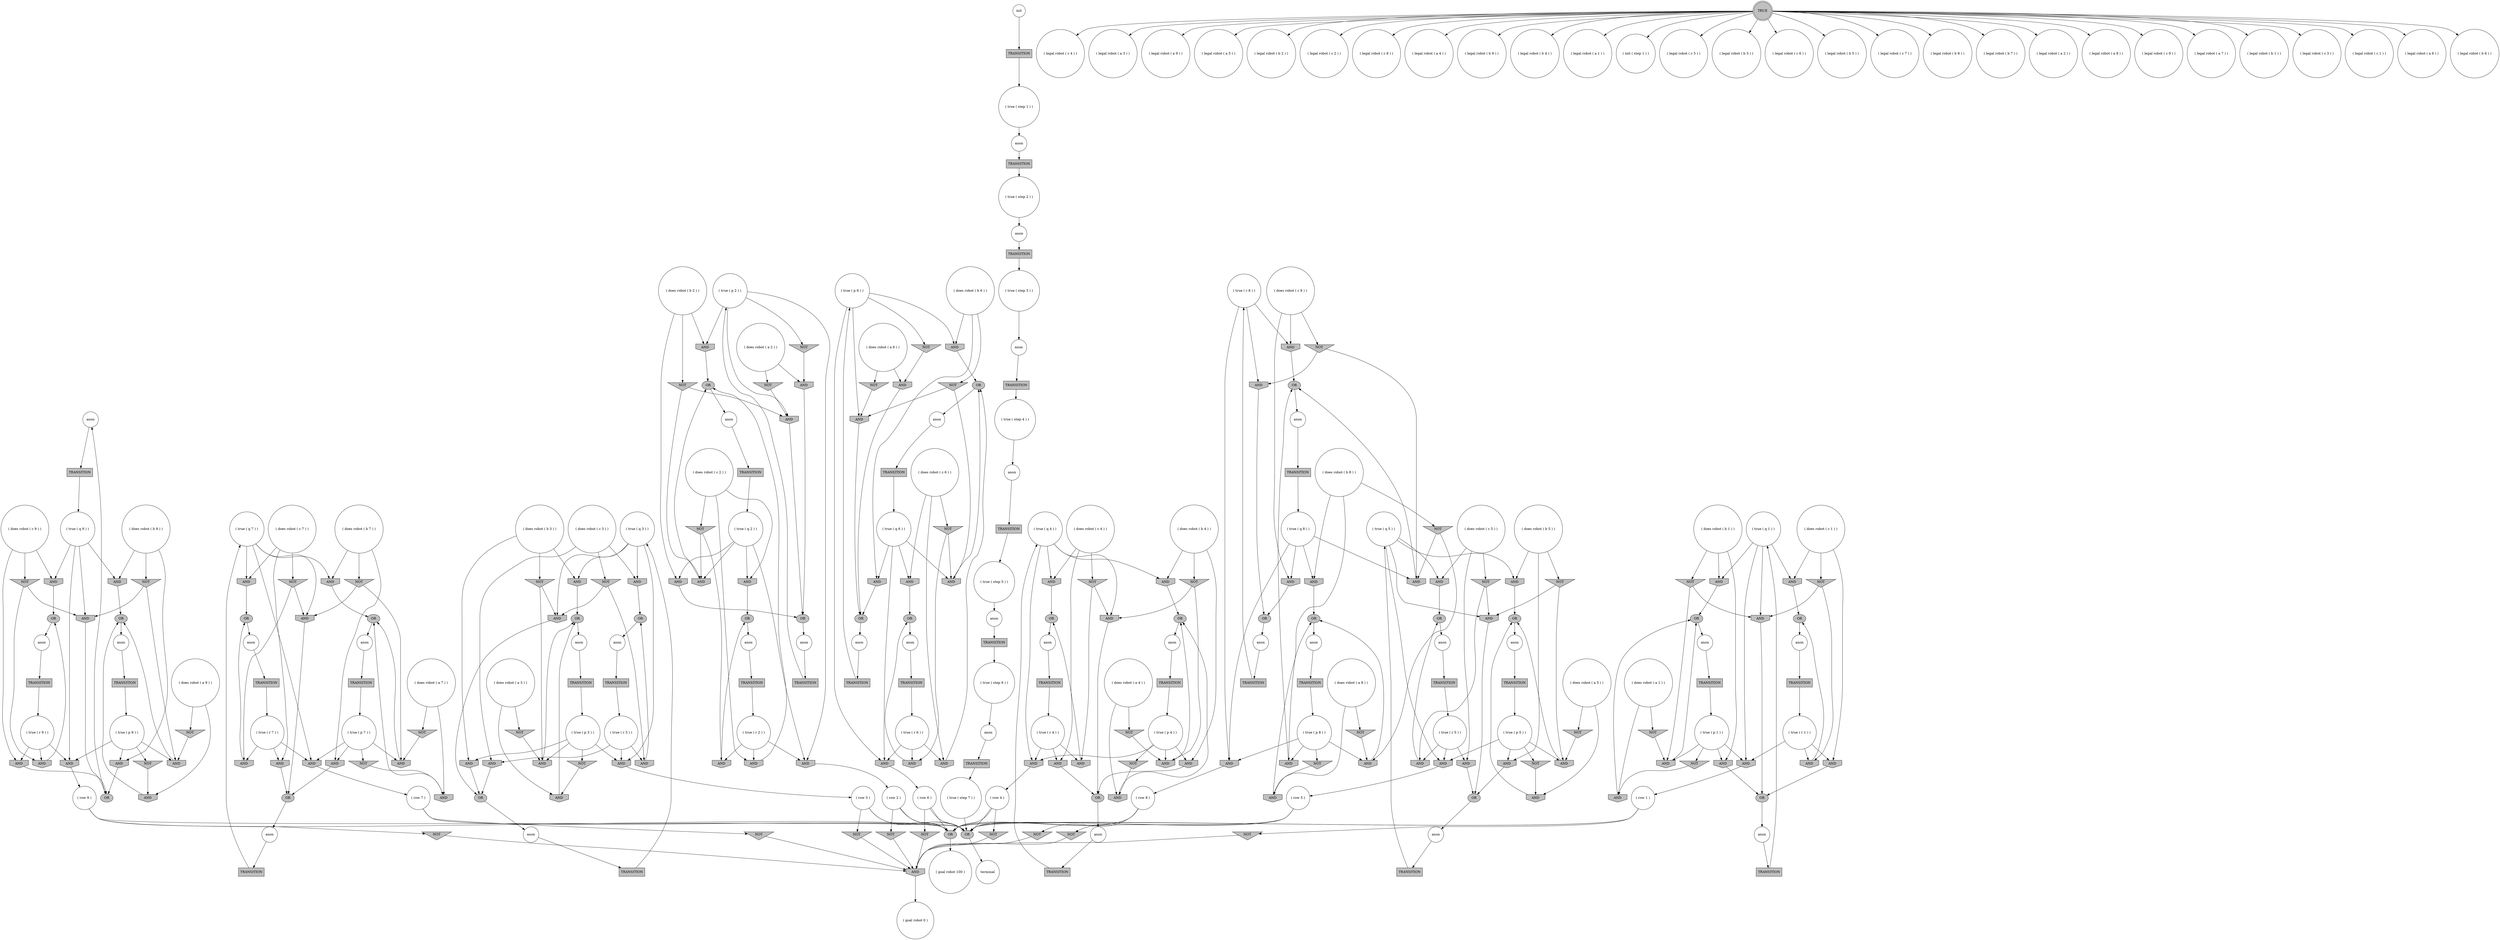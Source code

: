 digraph propNet
{
	"@b364dcb"[shape=circle, style= filled, fillcolor=white, label="anon"]; "@b364dcb"->"@247881db"; 
	"@4907dcfe"[shape=invtriangle, style= filled, fillcolor=grey, label="NOT"]; "@4907dcfe"->"@233dcd27"; 
	"@40c07527"[shape=circle, style= filled, fillcolor=white, label="anon"]; "@40c07527"->"@7080ed90"; 
	"@7eaa2ef2"[shape=invhouse, style= filled, fillcolor=grey, label="AND"]; "@7eaa2ef2"->"@2e6f947b"; 
	"@29b22d99"[shape=circle, style= filled, fillcolor=white, label="anon"]; "@29b22d99"->"@63956391"; 
	"@540523be"[shape=ellipse, style= filled, fillcolor=grey, label="OR"]; "@540523be"->"@1d6dba0a"; 
	"@268be9ef"[shape=ellipse, style= filled, fillcolor=grey, label="OR"]; "@268be9ef"->"@2bab5dae"; 
	"@3414a97b"[shape=circle, style= filled, fillcolor=white, label="anon"]; "@3414a97b"->"@23d8417c"; 
	"@45d1c3cd"[shape=invhouse, style= filled, fillcolor=grey, label="AND"]; "@45d1c3cd"->"@acaf083"; 
	"@7878529d"[shape=invhouse, style= filled, fillcolor=grey, label="AND"]; "@7878529d"->"@4a690247"; 
	"@53458dcb"[shape=circle, style= filled, fillcolor=white, label="( legal robot ( c 4 ) )"]; 
	"@778abc7b"[shape=invhouse, style= filled, fillcolor=grey, label="AND"]; "@778abc7b"->"@75a9883d"; 
	"@815a3a1"[shape=invhouse, style= filled, fillcolor=grey, label="AND"]; "@815a3a1"->"@41a7c484"; 
	"@7e4e194f"[shape=invtriangle, style= filled, fillcolor=grey, label="NOT"]; "@7e4e194f"->"@13ca5df9"; 
	"@34115512"[shape=invhouse, style= filled, fillcolor=grey, label="AND"]; "@34115512"->"@75a9883d"; 
	"@54c9f997"[shape=invhouse, style= filled, fillcolor=grey, label="AND"]; "@54c9f997"->"@41a7c484"; 
	"@190872ce"[shape=box, style= filled, fillcolor=grey, label="TRANSITION"]; "@190872ce"->"@4f4b2f1a"; 
	"@7cd2b918"[shape=ellipse, style= filled, fillcolor=grey, label="OR"]; "@7cd2b918"->"@6e7616ad"; 
	"@6789b939"[shape=circle, style= filled, fillcolor=white, label="( row 9 )"]; "@6789b939"->"@1b8d4c9a"; "@6789b939"->"@66c360a5"; "@6789b939"->"@426b51d8"; 
	"@4463a1ae"[shape=invhouse, style= filled, fillcolor=grey, label="AND"]; "@4463a1ae"->"@7e63f09e"; 
	"@3fb7edd3"[shape=invhouse, style= filled, fillcolor=grey, label="AND"]; "@3fb7edd3"->"@627787a5"; 
	"@531ed166"[shape=circle, style= filled, fillcolor=white, label="( true ( q 5 ) )"]; "@531ed166"->"@74e8f8c5"; "@531ed166"->"@7d1c19e6"; "@531ed166"->"@74122d9c"; "@531ed166"->"@15151aa"; 
	"@54cb2185"[shape=circle, style= filled, fillcolor=white, label="( true ( step 5 ) )"]; "@54cb2185"->"@20ec6bb1"; 
	"@707efa96"[shape=invhouse, style= filled, fillcolor=grey, label="AND"]; "@707efa96"->"@540523be"; 
	"@6ad2b64e"[shape=circle, style= filled, fillcolor=white, label="anon"]; "@6ad2b64e"->"@338f7701"; 
	"@2bab5dae"[shape=circle, style= filled, fillcolor=white, label="anon"]; "@2bab5dae"->"@5b2ddfe4"; 
	"@4e300429"[shape=invhouse, style= filled, fillcolor=grey, label="AND"]; "@4e300429"->"@6fef3212"; 
	"@651e67c"[shape=ellipse, style= filled, fillcolor=grey, label="OR"]; "@651e67c"->"@6af2da21"; 
	"@2f7fc44f"[shape=box, style= filled, fillcolor=grey, label="TRANSITION"]; "@2f7fc44f"->"@4e8deb8a"; 
	"@38ad5fab"[shape=circle, style= filled, fillcolor=white, label="anon"]; "@38ad5fab"->"@3fcac3fa"; 
	"@f8600d6"[shape=circle, style= filled, fillcolor=white, label="( legal robot ( a 3 ) )"]; 
	"@4d898115"[shape=ellipse, style= filled, fillcolor=grey, label="OR"]; "@4d898115"->"@7e79b177"; 
	"@38ca6cea"[shape=ellipse, style= filled, fillcolor=grey, label="OR"]; "@38ca6cea"->"@71b493c6"; 
	"@349319d9"[shape=invhouse, style= filled, fillcolor=grey, label="AND"]; "@349319d9"->"@47875da7"; 
	"@3d2a416a"[shape=invtriangle, style= filled, fillcolor=grey, label="NOT"]; "@3d2a416a"->"@6dc220eb"; 
	"@1b4b74a7"[shape=ellipse, style= filled, fillcolor=grey, label="OR"]; "@1b4b74a7"->"@76d78df0"; 
	"@6d56d7c8"[shape=circle, style= filled, fillcolor=white, label="anon"]; "@6d56d7c8"->"@411b1d80"; 
	"@59c958af"[shape=invhouse, style= filled, fillcolor=grey, label="AND"]; "@59c958af"->"@268be9ef"; 
	"@1f2be27"[shape=invhouse, style= filled, fillcolor=grey, label="AND"]; "@1f2be27"->"@19ded4c9"; 
	"@6dc220eb"[shape=invhouse, style= filled, fillcolor=grey, label="AND"]; "@6dc220eb"->"@823d278"; 
	"@4e4b12d9"[shape=invhouse, style= filled, fillcolor=grey, label="AND"]; "@4e4b12d9"->"@7e63f09e"; 
	"@212cb585"[shape=circle, style= filled, fillcolor=white, label="( does robot ( b 6 ) )"]; "@212cb585"->"@54c9f997"; "@212cb585"->"@595780d9"; "@212cb585"->"@7e413fc6"; 
	"@35e09eab"[shape=circle, style= filled, fillcolor=white, label="( legal robot ( a 9 ) )"]; 
	"@66c360a5"[shape=ellipse, style= filled, fillcolor=grey, label="OR"]; "@66c360a5"->"@24fe2558"; 
	"@39757337"[shape=invhouse, style= filled, fillcolor=grey, label="AND"]; "@39757337"->"@1b1402c4"; 
	"@c5f468"[shape=circle, style= filled, fillcolor=white, label="( does robot ( a 9 ) )"]; "@c5f468"->"@50b2fb1e"; "@c5f468"->"@4430d83d"; 
	"@7e413fc6"[shape=invtriangle, style= filled, fillcolor=grey, label="NOT"]; "@7e413fc6"->"@6dc220eb"; "@7e413fc6"->"@1f22dad5"; 
	"@78b3e62"[shape=invhouse, style= filled, fillcolor=grey, label="AND"]; "@78b3e62"->"@70cfad31"; 
	"@65570c24"[shape=circle, style= filled, fillcolor=white, label="( true ( step 6 ) )"]; "@65570c24"->"@29422384"; 
	"@12a45435"[shape=circle, style= filled, fillcolor=white, label="( true ( q 1 ) )"]; "@12a45435"->"@4e4b12d9"; "@12a45435"->"@7eaa2ef2"; "@12a45435"->"@39757337"; "@12a45435"->"@7adafa2c"; 
	"@7aec8784"[shape=invtriangle, style= filled, fillcolor=grey, label="NOT"]; "@7aec8784"->"@59c958af"; 
	"@6e72d873"[shape=circle, style= filled, fillcolor=white, label="( legal robot ( a 5 ) )"]; 
	"@76d78df0"[shape=circle, style= filled, fillcolor=white, label="anon"]; "@76d78df0"->"@fcdfd19"; 
	"@b083717"[shape=circle, style= filled, fillcolor=white, label="( legal robot ( b 2 ) )"]; 
	"@11082823"[shape=invhouse, style= filled, fillcolor=grey, label="AND"]; "@11082823"->"@651e67c"; 
	"@3d3c33b7"[shape=invhouse, style= filled, fillcolor=grey, label="AND"]; "@3d3c33b7"->"@70cfad31"; 
	"@5b4bc4e6"[shape=circle, style= filled, fillcolor=white, label="( true ( p 2 ) )"]; "@5b4bc4e6"->"@7878529d"; "@5b4bc4e6"->"@6460029d"; "@5b4bc4e6"->"@464693f9"; "@5b4bc4e6"->"@e56c3cf"; 
	"@56f2c96c"[shape=invtriangle, style= filled, fillcolor=grey, label="NOT"]; "@56f2c96c"->"@11082823"; 
	"@303ec561"[shape=circle, style= filled, fillcolor=white, label="( true ( r 8 ) )"]; "@303ec561"->"@32b3a5a0"; "@303ec561"->"@427ab40c"; "@303ec561"->"@349319d9"; 
	"@20c62080"[shape=box, style= filled, fillcolor=grey, label="TRANSITION"]; "@20c62080"->"@5b4bc4e6"; 
	"@5059cbda"[shape=doublecircle, style= filled, fillcolor=grey, label="TRUE"]; "@5059cbda"->"@c423d4f"; "@5059cbda"->"@62381d92"; "@5059cbda"->"@35e09eab"; "@5059cbda"->"@e4600c0"; "@5059cbda"->"@3de4905a"; "@5059cbda"->"@74d402dd"; "@5059cbda"->"@15db4492"; "@5059cbda"->"@60e2fbeb"; "@5059cbda"->"@6e72d873"; "@5059cbda"->"@53458dcb"; "@5059cbda"->"@521d8e9e"; "@5059cbda"->"@26d510e8"; "@5059cbda"->"@69408a75"; "@5059cbda"->"@57f7cdc7"; "@5059cbda"->"@7b603522"; "@5059cbda"->"@b083717"; "@5059cbda"->"@68c12474"; "@5059cbda"->"@4858cca9"; "@5059cbda"->"@76705d28"; "@5059cbda"->"@26a0e990"; "@5059cbda"->"@62135133"; "@5059cbda"->"@37567e6c"; "@5059cbda"->"@4de6f0ef"; "@5059cbda"->"@50c713d2"; "@5059cbda"->"@3de6696c"; "@5059cbda"->"@2dd1082f"; "@5059cbda"->"@60407166"; "@5059cbda"->"@f8600d6"; 
	"@156a9424"[shape=circle, style= filled, fillcolor=white, label="anon"]; "@156a9424"->"@7f1fc4b8"; 
	"@313d21d6"[shape=box, style= filled, fillcolor=grey, label="TRANSITION"]; "@313d21d6"->"@14800aa1"; 
	"@11742dfe"[shape=circle, style= filled, fillcolor=white, label="anon"]; "@11742dfe"->"@2f7fc44f"; 
	"@15151aa"[shape=invhouse, style= filled, fillcolor=grey, label="AND"]; "@15151aa"->"@10e9df"; 
	"@299c6163"[shape=invhouse, style= filled, fillcolor=grey, label="AND"]; "@299c6163"->"@4d898115"; 
	"@58886ad0"[shape=invhouse, style= filled, fillcolor=grey, label="AND"]; "@58886ad0"->"@3458213c"; 
	"@35c4795e"[shape=invhouse, style= filled, fillcolor=grey, label="AND"]; "@35c4795e"->"@38ca6cea"; 
	"@7cbdb375"[shape=invhouse, style= filled, fillcolor=grey, label="AND"]; "@7cbdb375"->"@1b4b74a7"; 
	"@e56c3cf"[shape=invhouse, style= filled, fillcolor=grey, label="AND"]; "@e56c3cf"->"@16e9b4bb"; 
	"@7e63f09e"[shape=ellipse, style= filled, fillcolor=grey, label="OR"]; "@7e63f09e"->"@534a55e5"; 
	"@46bb05de"[shape=invhouse, style= filled, fillcolor=grey, label="AND"]; "@46bb05de"->"@651e67c"; 
	"@32b3a5a0"[shape=invhouse, style= filled, fillcolor=grey, label="AND"]; "@32b3a5a0"->"@115af049"; 
	"@71b493c6"[shape=circle, style= filled, fillcolor=white, label="anon"]; "@71b493c6"->"@1ca37c6a"; 
	"@67e2c841"[shape=invtriangle, style= filled, fillcolor=grey, label="NOT"]; "@67e2c841"->"@1f2be27"; "@67e2c841"->"@59c958af"; 
	"@1b1402c4"[shape=ellipse, style= filled, fillcolor=grey, label="OR"]; "@1b1402c4"->"@3ec19fbf"; 
	"@6460029d"[shape=invhouse, style= filled, fillcolor=grey, label="AND"]; "@6460029d"->"@7cd2b918"; 
	"@202264da"[shape=invtriangle, style= filled, fillcolor=grey, label="NOT"]; "@202264da"->"@320b34b1"; 
	"@7bf52460"[shape=invhouse, style= filled, fillcolor=grey, label="AND"]; "@7bf52460"->"@5554ea79"; 
	"@6af2da21"[shape=circle, style= filled, fillcolor=white, label="anon"]; "@6af2da21"->"@64bbf7aa"; 
	"@320b34b1"[shape=invhouse, style= filled, fillcolor=grey, label="AND"]; "@320b34b1"->"@6dcee361"; 
	"@2bbd9de3"[shape=invhouse, style= filled, fillcolor=grey, label="AND"]; "@2bbd9de3"->"@4a690247"; 
	"@1d1d2066"[shape=invhouse, style= filled, fillcolor=grey, label="AND"]; "@1d1d2066"->"@268be9ef"; 
	"@36e3ffdf"[shape=invtriangle, style= filled, fillcolor=grey, label="NOT"]; "@36e3ffdf"->"@32b3a5a0"; "@36e3ffdf"->"@778abc7b"; 
	"@58d51a54"[shape=box, style= filled, fillcolor=grey, label="TRANSITION"]; "@58d51a54"->"@24bf1f20"; 
	"@6bf51e5c"[shape=invtriangle, style= filled, fillcolor=grey, label="NOT"]; "@6bf51e5c"->"@299c6163"; "@6bf51e5c"->"@7563a320"; 
	"@1624e801"[shape=circle, style= filled, fillcolor=white, label="( true ( q 2 ) )"]; "@1624e801"->"@2bbd9de3"; "@1624e801"->"@3c0b655a"; "@1624e801"->"@58886ad0"; "@1624e801"->"@e56c3cf"; 
	"@7e9f5cc"[shape=invtriangle, style= filled, fillcolor=grey, label="NOT"]; "@7e9f5cc"->"@74e8f8c5"; "@7e9f5cc"->"@11082823"; 
	"@7563a320"[shape=invhouse, style= filled, fillcolor=grey, label="AND"]; "@7563a320"->"@6070c38c"; 
	"@45486306"[shape=invhouse, style= filled, fillcolor=grey, label="AND"]; "@45486306"->"@1b1402c4"; 
	"@64bbf7aa"[shape=box, style= filled, fillcolor=grey, label="TRANSITION"]; "@64bbf7aa"->"@2e831a91"; 
	"@2e19fc25"[shape=circle, style= filled, fillcolor=white, label="( does robot ( a 1 ) )"]; "@2e19fc25"->"@2bf8f8c8"; "@2e19fc25"->"@320b34b1"; 
	"@d2d58b"[shape=circle, style= filled, fillcolor=white, label="anon"]; "@d2d58b"->"@5675b3ee"; 
	"@393e6226"[shape=invtriangle, style= filled, fillcolor=grey, label="NOT"]; "@393e6226"->"@2e9dca26"; "@393e6226"->"@46dab859"; 
	"@7d1c19e6"[shape=invhouse, style= filled, fillcolor=grey, label="AND"]; "@7d1c19e6"->"@651e67c"; 
	"@4ab34646"[shape=box, style= filled, fillcolor=grey, label="TRANSITION"]; "@4ab34646"->"@63ff5c98"; 
	"@426b51d8"[shape=invtriangle, style= filled, fillcolor=grey, label="NOT"]; "@426b51d8"->"@13ca5df9"; 
	"@105585dc"[shape=invtriangle, style= filled, fillcolor=grey, label="NOT"]; "@105585dc"->"@2bbd9de3"; "@105585dc"->"@5ec736e4"; 
	"@338f7701"[shape=box, style= filled, fillcolor=grey, label="TRANSITION"]; "@338f7701"->"@54cb2185"; 
	"@3a0b2c64"[shape=box, style= filled, fillcolor=grey, label="TRANSITION"]; "@3a0b2c64"->"@63fb050c"; 
	"@3a87d472"[shape=invtriangle, style= filled, fillcolor=grey, label="NOT"]; "@3a87d472"->"@29978933"; 
	"@19ded4c9"[shape=ellipse, style= filled, fillcolor=grey, label="OR"]; "@19ded4c9"->"@7463e563"; 
	"@3f508f31"[shape=invhouse, style= filled, fillcolor=grey, label="AND"]; "@3f508f31"->"@354d581b"; 
	"@4054824"[shape=invhouse, style= filled, fillcolor=grey, label="AND"]; "@4054824"->"@6070c38c"; 
	"@539c5048"[shape=circle, style= filled, fillcolor=white, label="( row 7 )"]; "@539c5048"->"@f29df8a"; "@539c5048"->"@1b8d4c9a"; "@539c5048"->"@66c360a5"; 
	"@13ca5df9"[shape=invhouse, style= filled, fillcolor=grey, label="AND"]; "@13ca5df9"->"@6124e935"; 
	"@2f3acc52"[shape=invtriangle, style= filled, fillcolor=grey, label="NOT"]; "@2f3acc52"->"@46dab859"; "@2f3acc52"->"@3d3c33b7"; 
	"@24fe2558"[shape=circle, style= filled, fillcolor=white, label="terminal"]; 
	"@2e831a91"[shape=circle, style= filled, fillcolor=white, label="( true ( p 5 ) )"]; "@2e831a91"->"@20e5ace9"; "@2e831a91"->"@4d74f02c"; "@2e831a91"->"@15151aa"; "@2e831a91"->"@11082823"; 
	"@5b14a306"[shape=invtriangle, style= filled, fillcolor=grey, label="NOT"]; "@5b14a306"->"@27db0da1"; 
	"@4ab83be0"[shape=invtriangle, style= filled, fillcolor=grey, label="NOT"]; "@4ab83be0"->"@5631573"; "@4ab83be0"->"@39757337"; 
	"@919db9e"[shape=circle, style= filled, fillcolor=white, label="( does robot ( b 2 ) )"]; "@919db9e"->"@3c0b655a"; "@919db9e"->"@a166bd"; "@919db9e"->"@7878529d"; 
	"@67cec874"[shape=circle, style= filled, fillcolor=white, label="anon"]; "@67cec874"->"@4ab34646"; 
	"@4de6f0ef"[shape=circle, style= filled, fillcolor=white, label="( legal robot ( b 1 ) )"]; 
	"@5554ea79"[shape=circle, style= filled, fillcolor=white, label="( row 6 )"]; "@5554ea79"->"@1b8d4c9a"; "@5554ea79"->"@66c8e4de"; "@5554ea79"->"@66c360a5"; 
	"@3435ec9"[shape=box, style= filled, fillcolor=grey, label="TRANSITION"]; "@3435ec9"->"@20c87621"; 
	"@411b1d80"[shape=box, style= filled, fillcolor=grey, label="TRANSITION"]; "@411b1d80"->"@2c6c5356"; 
	"@a166bd"[shape=invtriangle, style= filled, fillcolor=grey, label="NOT"]; "@a166bd"->"@2bbd9de3"; "@a166bd"->"@6460029d"; 
	"@6dcee361"[shape=ellipse, style= filled, fillcolor=grey, label="OR"]; "@6dcee361"->"@29b22d99"; 
	"@3b6752c9"[shape=circle, style= filled, fillcolor=white, label="( true ( p 7 ) )"]; "@3b6752c9"->"@4a6e0a9"; "@3b6752c9"->"@357c7988"; "@3b6752c9"->"@36511e0a"; "@3b6752c9"->"@3d3c33b7"; 
	"@60407166"[shape=circle, style= filled, fillcolor=white, label="( legal robot ( b 6 ) )"]; 
	"@2c704cf5"[shape=invhouse, style= filled, fillcolor=grey, label="AND"]; "@2c704cf5"->"@6070c38c"; 
	"@7e79b177"[shape=circle, style= filled, fillcolor=white, label="anon"]; "@7e79b177"->"@3e4ac866"; 
	"@5273a5d3"[shape=circle, style= filled, fillcolor=white, label="anon"]; "@5273a5d3"->"@7eac4d3b"; 
	"@2c1533c8"[shape=circle, style= filled, fillcolor=white, label="( true ( p 1 ) )"]; "@2c1533c8"->"@5631573"; "@2c1533c8"->"@7eaa2ef2"; "@2c1533c8"->"@202264da"; "@2c1533c8"->"@da2da17"; 
	"@de26e52"[shape=invhouse, style= filled, fillcolor=grey, label="AND"]; "@de26e52"->"@6789b939"; 
	"@13505258"[shape=invtriangle, style= filled, fillcolor=grey, label="NOT"]; "@13505258"->"@13ca5df9"; 
	"@a7981d5"[shape=circle, style= filled, fillcolor=white, label="( does robot ( b 7 ) )"]; "@a7981d5"->"@357c7988"; "@a7981d5"->"@2f3acc52"; "@a7981d5"->"@2ecc5436"; 
	"@2ecc5436"[shape=invhouse, style= filled, fillcolor=grey, label="AND"]; "@2ecc5436"->"@70cfad31"; 
	"@74d402dd"[shape=circle, style= filled, fillcolor=white, label="( legal robot ( b 4 ) )"]; 
	"@6d3136e5"[shape=box, style= filled, fillcolor=grey, label="TRANSITION"]; "@6d3136e5"->"@61b59919"; 
	"@612e4cd"[shape=invtriangle, style= filled, fillcolor=grey, label="NOT"]; "@612e4cd"->"@13ca5df9"; 
	"@66952905"[shape=circle, style= filled, fillcolor=white, label="( does robot ( b 1 ) )"]; "@66952905"->"@7adafa2c"; "@66952905"->"@4ab83be0"; "@66952905"->"@da2da17"; 
	"@5b2ddfe4"[shape=box, style= filled, fillcolor=grey, label="TRANSITION"]; "@5b2ddfe4"->"@31dd7736"; 
	"@3c70315"[shape=circle, style= filled, fillcolor=white, label="( does robot ( a 2 ) )"]; "@3c70315"->"@439ce47a"; "@3c70315"->"@7e9b59a2"; 
	"@5c0ad483"[shape=circle, style= filled, fillcolor=white, label="anon"]; "@5c0ad483"->"@3435ec9"; 
	"@26d510e8"[shape=circle, style= filled, fillcolor=white, label="( legal robot ( b 3 ) )"]; 
	"@44d5575"[shape=invhouse, style= filled, fillcolor=grey, label="AND"]; "@44d5575"->"@605b28c9"; 
	"@3202a2cc"[shape=circle, style= filled, fillcolor=white, label="( does robot ( a 7 ) )"]; "@3202a2cc"->"@4b0e18ba"; "@3202a2cc"->"@78b3e62"; 
	"@76705d28"[shape=circle, style= filled, fillcolor=white, label="( legal robot ( a 2 ) )"]; 
	"@26a0e990"[shape=circle, style= filled, fillcolor=white, label="( legal robot ( a 8 ) )"]; 
	"@37567e6c"[shape=circle, style= filled, fillcolor=white, label="( legal robot ( a 7 ) )"]; 
	"@1a3650ed"[shape=circle, style= filled, fillcolor=white, label="( does robot ( c 3 ) )"]; "@1a3650ed"->"@7d59ea8e"; "@1a3650ed"->"@34330fb9"; "@1a3650ed"->"@9b8119a"; 
	"@f6d64c5"[shape=circle, style= filled, fillcolor=white, label="( does robot ( a 5 ) )"]; "@f6d64c5"->"@46bb05de"; "@f6d64c5"->"@56f2c96c"; 
	"@da2da17"[shape=invhouse, style= filled, fillcolor=grey, label="AND"]; "@da2da17"->"@1b1402c4"; 
	"@323f265b"[shape=invtriangle, style= filled, fillcolor=grey, label="NOT"]; "@323f265b"->"@4fef3a22"; 
	"@1faac07d"[shape=box, style= filled, fillcolor=grey, label="TRANSITION"]; "@1faac07d"->"@4b612190"; 
	"@3de6696c"[shape=circle, style= filled, fillcolor=white, label="( legal robot ( c 1 ) )"]; 
	"@6d21f653"[shape=invtriangle, style= filled, fillcolor=grey, label="NOT"]; "@6d21f653"->"@50b2fb1e"; 
	"@395fd251"[shape=invtriangle, style= filled, fillcolor=grey, label="NOT"]; "@395fd251"->"@13ca5df9"; 
	"@7b34c5ff"[shape=invhouse, style= filled, fillcolor=grey, label="AND"]; "@7b34c5ff"->"@1b4b74a7"; 
	"@75c45731"[shape=circle, style= filled, fillcolor=white, label="anon"]; "@75c45731"->"@190872ce"; 
	"@3987f9f1"[shape=invhouse, style= filled, fillcolor=grey, label="AND"]; "@3987f9f1"->"@4c4b11e9"; 
	"@62c4afc4"[shape=circle, style= filled, fillcolor=white, label="( does robot ( b 9 ) )"]; "@62c4afc4"->"@5eef9f84"; "@62c4afc4"->"@2c704cf5"; "@62c4afc4"->"@24bb6086"; 
	"@2bb83048"[shape=circle, style= filled, fillcolor=white, label="( true ( q 4 ) )"]; "@2bb83048"->"@7b34c5ff"; "@2bb83048"->"@3bce4a8a"; "@2bb83048"->"@55d7fc31"; "@2bb83048"->"@35c4795e"; 
	"@1a87ad67"[shape=invhouse, style= filled, fillcolor=grey, label="AND"]; "@1a87ad67"->"@1b4b74a7"; 
	"@41a7c484"[shape=ellipse, style= filled, fillcolor=grey, label="OR"]; "@41a7c484"->"@6d56d7c8"; 
	"@4b8e899c"[shape=circle, style= filled, fillcolor=white, label="( does robot ( a 3 ) )"]; "@4b8e899c"->"@7aec8784"; "@4b8e899c"->"@27db0da1"; 
	"@534a55e5"[shape=circle, style= filled, fillcolor=white, label="anon"]; "@534a55e5"->"@79a93f38"; 
	"@233dcd27"[shape=invhouse, style= filled, fillcolor=grey, label="AND"]; "@233dcd27"->"@38ca6cea"; 
	"@690bc995"[shape=circle, style= filled, fillcolor=white, label="( true ( r 1 ) )"]; "@690bc995"->"@7eaa2ef2"; "@690bc995"->"@4463a1ae"; "@690bc995"->"@45486306"; 
	"@3c0b655a"[shape=invhouse, style= filled, fillcolor=grey, label="AND"]; "@3c0b655a"->"@7cd2b918"; 
	"@5a9bc984"[shape=invtriangle, style= filled, fillcolor=grey, label="NOT"]; "@5a9bc984"->"@29cb2795"; "@5a9bc984"->"@1f22dad5"; 
	"@36511e0a"[shape=invtriangle, style= filled, fillcolor=grey, label="NOT"]; "@36511e0a"->"@78b3e62"; 
	"@75a9883d"[shape=ellipse, style= filled, fillcolor=grey, label="OR"]; "@75a9883d"->"@4d2f9924"; 
	"@29422384"[shape=circle, style= filled, fillcolor=white, label="anon"]; "@29422384"->"@2bf09a31"; 
	"@1d6dba0a"[shape=circle, style= filled, fillcolor=white, label="anon"]; "@1d6dba0a"->"@2259a735"; 
	"@2c6c5356"[shape=circle, style= filled, fillcolor=white, label="( true ( q 6 ) )"]; "@2c6c5356"->"@595780d9"; "@2c6c5356"->"@1f22dad5"; "@2c6c5356"->"@7bf52460"; "@2c6c5356"->"@451710be"; 
	"@60e2fbeb"[shape=circle, style= filled, fillcolor=white, label="( init ( step 1 ) )"]; 
	"@7463e563"[shape=circle, style= filled, fillcolor=white, label="anon"]; "@7463e563"->"@3a0b2c64"; 
	"@5e4b2b75"[shape=circle, style= filled, fillcolor=white, label="( true ( step 3 ) )"]; "@5e4b2b75"->"@5c0ad483"; 
	"@61b59919"[shape=circle, style= filled, fillcolor=white, label="( true ( q 8 ) )"]; "@61b59919"->"@63db6942"; "@61b59919"->"@778abc7b"; "@61b59919"->"@3fb7edd3"; "@61b59919"->"@349319d9"; 
	"@595780d9"[shape=invhouse, style= filled, fillcolor=grey, label="AND"]; "@595780d9"->"@823d278"; 
	"@4f4b2f1a"[shape=circle, style= filled, fillcolor=white, label="( true ( step 2 ) )"]; "@4f4b2f1a"->"@4914a947"; 
	"@3fcac3fa"[shape=box, style= filled, fillcolor=grey, label="TRANSITION"]; "@3fcac3fa"->"@5893bca2"; 
	"@59db9f45"[shape=circle, style= filled, fillcolor=white, label="( does robot ( c 8 ) )"]; "@59db9f45"->"@63db6942"; "@59db9f45"->"@36e3ffdf"; "@59db9f45"->"@427ab40c"; 
	"@19852a81"[shape=circle, style= filled, fillcolor=white, label="anon"]; "@19852a81"->"@313d21d6"; 
	"@55d7fc31"[shape=invhouse, style= filled, fillcolor=grey, label="AND"]; "@55d7fc31"->"@354d581b"; 
	"@213c2d7f"[shape=circle, style= filled, fillcolor=white, label="( does robot ( b 8 ) )"]; "@213c2d7f"->"@3fb7edd3"; "@213c2d7f"->"@34115512"; "@213c2d7f"->"@75cefde4"; 
	"@4b612190"[shape=circle, style= filled, fillcolor=white, label="( true ( r 5 ) )"]; "@4b612190"->"@4e300429"; "@4b612190"->"@1e9cd8db"; "@4b612190"->"@15151aa"; 
	"@46dab859"[shape=invhouse, style= filled, fillcolor=grey, label="AND"]; "@46dab859"->"@3882e4f3"; 
	"@4c4b11e9"[shape=circle, style= filled, fillcolor=white, label="( row 3 )"]; "@4c4b11e9"->"@1b8d4c9a"; "@4c4b11e9"->"@395fd251"; "@4c4b11e9"->"@66c360a5"; 
	"@5570984c"[shape=circle, style= filled, fillcolor=white, label="( does robot ( c 5 ) )"]; "@5570984c"->"@4e300429"; "@5570984c"->"@74122d9c"; "@5570984c"->"@375c929a"; 
	"@445ead9d"[shape=box, style= filled, fillcolor=grey, label="TRANSITION"]; "@445ead9d"->"@303ec561"; 
	"@6fef3212"[shape=ellipse, style= filled, fillcolor=grey, label="OR"]; "@6fef3212"->"@40c07527"; 
	"@6070c38c"[shape=ellipse, style= filled, fillcolor=grey, label="OR"]; "@6070c38c"->"@b364dcb"; 
	"@fcdfd19"[shape=box, style= filled, fillcolor=grey, label="TRANSITION"]; "@fcdfd19"->"@2bb83048"; 
	"@2bf8f8c8"[shape=invtriangle, style= filled, fillcolor=grey, label="NOT"]; "@2bf8f8c8"->"@5631573"; 
	"@464693f9"[shape=invtriangle, style= filled, fillcolor=grey, label="NOT"]; "@464693f9"->"@439ce47a"; 
	"@4914a947"[shape=circle, style= filled, fillcolor=white, label="anon"]; "@4914a947"->"@206cc2a4"; 
	"@41e8fa70"[shape=circle, style= filled, fillcolor=white, label="( true ( r 4 ) )"]; "@41e8fa70"->"@3f508f31"; "@41e8fa70"->"@3bce4a8a"; "@41e8fa70"->"@1a87ad67"; 
	"@50c713d2"[shape=circle, style= filled, fillcolor=white, label="( legal robot ( c 3 ) )"]; 
	"@5ec736e4"[shape=invhouse, style= filled, fillcolor=grey, label="AND"]; "@5ec736e4"->"@3458213c"; 
	"@63fb050c"[shape=circle, style= filled, fillcolor=white, label="( true ( q 3 ) )"]; "@63fb050c"->"@1f2be27"; "@63fb050c"->"@3987f9f1"; "@63fb050c"->"@1d1d2066"; "@63fb050c"->"@7d59ea8e"; 
	"@2dd1082f"[shape=circle, style= filled, fillcolor=white, label="( legal robot ( a 6 ) )"]; 
	"@5eef9f84"[shape=invtriangle, style= filled, fillcolor=grey, label="NOT"]; "@5eef9f84"->"@45d1c3cd"; "@5eef9f84"->"@7563a320"; 
	"@4a690247"[shape=ellipse, style= filled, fillcolor=grey, label="OR"]; "@4a690247"->"@3414a97b"; 
	"@4977fa9a"[shape=box, style= filled, fillcolor=grey, label="TRANSITION"]; "@4977fa9a"->"@68e4e358"; 
	"@7d59ea8e"[shape=invhouse, style= filled, fillcolor=grey, label="AND"]; "@7d59ea8e"->"@605b28c9"; 
	"@71257687"[shape=circle, style= filled, fillcolor=white, label="( true ( r 3 ) )"]; "@71257687"->"@3987f9f1"; "@71257687"->"@44d5575"; "@71257687"->"@9b8119a"; 
	"@9b8119a"[shape=invhouse, style= filled, fillcolor=grey, label="AND"]; "@9b8119a"->"@19ded4c9"; 
	"@3eb52a28"[shape=circle, style= filled, fillcolor=white, label="( does robot ( b 3 ) )"]; "@3eb52a28"->"@71ce5e7a"; "@3eb52a28"->"@67e2c841"; "@3eb52a28"->"@1d1d2066"; 
	"@63db6942"[shape=invhouse, style= filled, fillcolor=grey, label="AND"]; "@63db6942"->"@115af049"; 
	"@2e9dca26"[shape=invhouse, style= filled, fillcolor=grey, label="AND"]; "@2e9dca26"->"@540523be"; 
	"@1b8d4c9a"[shape=ellipse, style= filled, fillcolor=grey, label="OR"]; "@1b8d4c9a"->"@59a02097"; 
	"@7ce1eae7"[shape=circle, style= filled, fillcolor=white, label="anon"]; "@7ce1eae7"->"@1faac07d"; 
	"@7023d08b"[shape=invtriangle, style= filled, fillcolor=grey, label="NOT"]; "@7023d08b"->"@7b34c5ff"; "@7023d08b"->"@3f508f31"; 
	"@6124e935"[shape=circle, style= filled, fillcolor=white, label="( goal robot 0 )"]; 
	"@3458213c"[shape=ellipse, style= filled, fillcolor=grey, label="OR"]; "@3458213c"->"@5ee04fd"; 
	"@451710be"[shape=invhouse, style= filled, fillcolor=grey, label="AND"]; "@451710be"->"@ed0f59e"; 
	"@16e9b4bb"[shape=circle, style= filled, fillcolor=white, label="( row 2 )"]; "@16e9b4bb"->"@1b8d4c9a"; "@16e9b4bb"->"@66c360a5"; "@16e9b4bb"->"@7e4e194f"; 
	"@71ce5e7a"[shape=invhouse, style= filled, fillcolor=grey, label="AND"]; "@71ce5e7a"->"@19ded4c9"; 
	"@14800aa1"[shape=circle, style= filled, fillcolor=white, label="( true ( q 7 ) )"]; "@14800aa1"->"@4a6e0a9"; "@14800aa1"->"@46dab859"; "@14800aa1"->"@2ecc5436"; "@14800aa1"->"@707efa96"; 
	"@29cb2795"[shape=invhouse, style= filled, fillcolor=grey, label="AND"]; "@29cb2795"->"@ed0f59e"; 
	"@56ee20fe"[shape=circle, style= filled, fillcolor=white, label="( does robot ( c 4 ) )"]; "@56ee20fe"->"@7023d08b"; "@56ee20fe"->"@1a87ad67"; "@56ee20fe"->"@55d7fc31"; 
	"@5ee04fd"[shape=circle, style= filled, fillcolor=white, label="anon"]; "@5ee04fd"->"@4977fa9a"; 
	"@7eac4d3b"[shape=box, style= filled, fillcolor=grey, label="TRANSITION"]; "@7eac4d3b"->"@3b6752c9"; 
	"@11c19919"[shape=circle, style= filled, fillcolor=white, label="( does robot ( a 6 ) )"]; "@11c19919"->"@3d2a416a"; "@11c19919"->"@4268cc6"; 
	"@7041a12f"[shape=invhouse, style= filled, fillcolor=grey, label="AND"]; "@7041a12f"->"@4d898115"; 
	"@69408a75"[shape=circle, style= filled, fillcolor=white, label="( legal robot ( c 6 ) )"]; 
	"@79a93f38"[shape=box, style= filled, fillcolor=grey, label="TRANSITION"]; "@79a93f38"->"@690bc995"; 
	"@68c12474"[shape=circle, style= filled, fillcolor=white, label="( legal robot ( b 8 ) )"]; 
	"@24bf1f20"[shape=circle, style= filled, fillcolor=white, label="( true ( step 1 ) )"]; "@24bf1f20"->"@75c45731"; 
	"@f29df8a"[shape=invtriangle, style= filled, fillcolor=grey, label="NOT"]; "@f29df8a"->"@13ca5df9"; 
	"@63e5ba24"[shape=box, style= filled, fillcolor=grey, label="TRANSITION"]; "@63e5ba24"->"@65570c24"; 
	"@4d2f9924"[shape=circle, style= filled, fillcolor=white, label="anon"]; "@4d2f9924"->"@6d3136e5"; 
	"@67723c7f"[shape=ellipse, style= filled, fillcolor=grey, label="OR"]; "@67723c7f"->"@7ce1eae7"; 
	"@3bce4a8a"[shape=invhouse, style= filled, fillcolor=grey, label="AND"]; "@3bce4a8a"->"@1fe2c9bf"; 
	"@1fe2c9bf"[shape=circle, style= filled, fillcolor=white, label="( row 4 )"]; "@1fe2c9bf"->"@1b8d4c9a"; "@1fe2c9bf"->"@66c360a5"; "@1fe2c9bf"->"@41e8e144"; 
	"@823d278"[shape=ellipse, style= filled, fillcolor=grey, label="OR"]; "@823d278"->"@67cec874"; 
	"@5675b3ee"[shape=box, style= filled, fillcolor=grey, label="TRANSITION"]; "@5675b3ee"->"@71257687"; 
	"@1bb0889a"[shape=circle, style= filled, fillcolor=white, label="( true ( p 4 ) )"]; "@1bb0889a"->"@4907dcfe"; "@1bb0889a"->"@3bce4a8a"; "@1bb0889a"->"@29978933"; "@1bb0889a"->"@7cbdb375"; 
	"@4a6e0a9"[shape=invhouse, style= filled, fillcolor=grey, label="AND"]; "@4a6e0a9"->"@539c5048"; 
	"@5893bca2"[shape=circle, style= filled, fillcolor=white, label="( true ( r 6 ) )"]; "@5893bca2"->"@29cb2795"; "@5893bca2"->"@815a3a1"; "@5893bca2"->"@7bf52460"; 
	"@115af049"[shape=ellipse, style= filled, fillcolor=grey, label="OR"]; "@115af049"->"@69555185"; 
	"@74e8f8c5"[shape=invhouse, style= filled, fillcolor=grey, label="AND"]; "@74e8f8c5"->"@6fef3212"; 
	"@7080ed90"[shape=box, style= filled, fillcolor=grey, label="TRANSITION"]; "@7080ed90"->"@531ed166"; 
	"@354d581b"[shape=ellipse, style= filled, fillcolor=grey, label="OR"]; "@354d581b"->"@68d36ff3"; 
	"@4b0e18ba"[shape=invtriangle, style= filled, fillcolor=grey, label="NOT"]; "@4b0e18ba"->"@3d3c33b7"; 
	"@1effc3eb"[shape=invtriangle, style= filled, fillcolor=grey, label="NOT"]; "@1effc3eb"->"@7b34c5ff"; "@1effc3eb"->"@29978933"; 
	"@75cefde4"[shape=invtriangle, style= filled, fillcolor=grey, label="NOT"]; "@75cefde4"->"@778abc7b"; "@75cefde4"->"@687ec028"; 
	"@3882e4f3"[shape=ellipse, style= filled, fillcolor=grey, label="OR"]; "@3882e4f3"->"@19852a81"; 
	"@2075c78d"[shape=circle, style= filled, fillcolor=white, label="( does robot ( c 7 ) )"]; "@2075c78d"->"@393e6226"; "@2075c78d"->"@31ca1a68"; "@2075c78d"->"@707efa96"; 
	"@1ca37c6a"[shape=box, style= filled, fillcolor=grey, label="TRANSITION"]; "@1ca37c6a"->"@1bb0889a"; 
	"@59a02097"[shape=circle, style= filled, fillcolor=white, label="( goal robot 100 )"]; 
	"@3e4ac866"[shape=box, style= filled, fillcolor=grey, label="TRANSITION"]; "@3e4ac866"->"@59bdbfec"; 
	"@2e6f947b"[shape=circle, style= filled, fillcolor=white, label="( row 1 )"]; "@2e6f947b"->"@1b8d4c9a"; "@2e6f947b"->"@13505258"; "@2e6f947b"->"@66c360a5"; 
	"@31ca1a68"[shape=invhouse, style= filled, fillcolor=grey, label="AND"]; "@31ca1a68"->"@3882e4f3"; 
	"@2259a735"[shape=box, style= filled, fillcolor=grey, label="TRANSITION"]; "@2259a735"->"@79429cb2"; 
	"@50b2fb1e"[shape=invhouse, style= filled, fillcolor=grey, label="AND"]; "@50b2fb1e"->"@acaf083"; 
	"@641cab18"[shape=circle, style= filled, fillcolor=white, label="( does robot ( c 2 ) )"]; "@641cab18"->"@1de2481b"; "@641cab18"->"@105585dc"; "@641cab18"->"@58886ad0"; 
	"@206cc2a4"[shape=box, style= filled, fillcolor=grey, label="TRANSITION"]; "@206cc2a4"->"@5e4b2b75"; 
	"@63956391"[shape=box, style= filled, fillcolor=grey, label="TRANSITION"]; "@63956391"->"@2c1533c8"; 
	"@3de4905a"[shape=circle, style= filled, fillcolor=white, label="( legal robot ( b 9 ) )"]; 
	"@7adafa2c"[shape=invhouse, style= filled, fillcolor=grey, label="AND"]; "@7adafa2c"->"@6dcee361"; 
	"@10e9df"[shape=circle, style= filled, fillcolor=white, label="( row 5 )"]; "@10e9df"->"@1b8d4c9a"; "@10e9df"->"@201d592a"; "@10e9df"->"@66c360a5"; 
	"@1e9cd8db"[shape=invhouse, style= filled, fillcolor=grey, label="AND"]; "@1e9cd8db"->"@67723c7f"; 
	"@485b78cf"[shape=circle, style= filled, fillcolor=white, label="( true ( q 9 ) )"]; "@485b78cf"->"@de26e52"; "@485b78cf"->"@7041a12f"; "@485b78cf"->"@7563a320"; "@485b78cf"->"@24bb6086"; 
	"@357c7988"[shape=invhouse, style= filled, fillcolor=grey, label="AND"]; "@357c7988"->"@3882e4f3"; 
	"@521d8e9e"[shape=circle, style= filled, fillcolor=white, label="( legal robot ( c 5 ) )"]; 
	"@74122d9c"[shape=invhouse, style= filled, fillcolor=grey, label="AND"]; "@74122d9c"->"@67723c7f"; 
	"@41e8e144"[shape=invtriangle, style= filled, fillcolor=grey, label="NOT"]; "@41e8e144"->"@13ca5df9"; 
	"@64bd4e3c"[shape=circle, style= filled, fillcolor=white, label="( does robot ( c 9 ) )"]; "@64bd4e3c"->"@4054824"; "@64bd4e3c"->"@6bf51e5c"; "@64bd4e3c"->"@7041a12f"; 
	"@6639be68"[shape=circle, style= filled, fillcolor=white, label="( true ( step 7 ) )"]; "@6639be68"->"@66c360a5"; 
	"@51e2a069"[shape=circle, style= filled, fillcolor=white, label="( does robot ( a 8 ) )"]; "@51e2a069"->"@7591777e"; "@51e2a069"->"@4fef3a22"; 
	"@605b28c9"[shape=ellipse, style= filled, fillcolor=grey, label="OR"]; "@605b28c9"->"@d2d58b"; 
	"@4268cc6"[shape=invhouse, style= filled, fillcolor=grey, label="AND"]; "@4268cc6"->"@823d278"; 
	"@5631573"[shape=invhouse, style= filled, fillcolor=grey, label="AND"]; "@5631573"->"@6dcee361"; 
	"@439ce47a"[shape=invhouse, style= filled, fillcolor=grey, label="AND"]; "@439ce47a"->"@7cd2b918"; 
	"@62135133"[shape=circle, style= filled, fillcolor=white, label="( legal robot ( c 9 ) )"]; 
	"@34330fb9"[shape=invtriangle, style= filled, fillcolor=grey, label="NOT"]; "@34330fb9"->"@1f2be27"; "@34330fb9"->"@44d5575"; 
	"@375c929a"[shape=invtriangle, style= filled, fillcolor=grey, label="NOT"]; "@375c929a"->"@1e9cd8db"; "@375c929a"->"@74e8f8c5"; 
	"@5979b7b0"[shape=circle, style= filled, fillcolor=white, label="( true ( p 8 ) )"]; "@5979b7b0"->"@687ec028"; "@5979b7b0"->"@34115512"; "@5979b7b0"->"@349319d9"; "@5979b7b0"->"@323f265b"; 
	"@4fef3a22"[shape=invhouse, style= filled, fillcolor=grey, label="AND"]; "@4fef3a22"->"@627787a5"; 
	"@27db0da1"[shape=invhouse, style= filled, fillcolor=grey, label="AND"]; "@27db0da1"->"@268be9ef"; 
	"@3ec19fbf"[shape=circle, style= filled, fillcolor=white, label="anon"]; "@3ec19fbf"->"@3c03dfcb"; 
	"@19af9e98"[shape=circle, style= filled, fillcolor=white, label="init"]; "@19af9e98"->"@58d51a54"; 
	"@1de2481b"[shape=invhouse, style= filled, fillcolor=grey, label="AND"]; "@1de2481b"->"@4a690247"; 
	"@2bf09a31"[shape=box, style= filled, fillcolor=grey, label="TRANSITION"]; "@2bf09a31"->"@6639be68"; 
	"@31dd7736"[shape=circle, style= filled, fillcolor=white, label="( true ( p 3 ) )"]; "@31dd7736"->"@71ce5e7a"; "@31dd7736"->"@3987f9f1"; "@31dd7736"->"@5b14a306"; "@31dd7736"->"@59c958af"; 
	"@6e7616ad"[shape=circle, style= filled, fillcolor=white, label="anon"]; "@6e7616ad"->"@20c62080"; 
	"@6d4c4d61"[shape=circle, style= filled, fillcolor=white, label="( does robot ( c 6 ) )"]; "@6d4c4d61"->"@5a9bc984"; "@6d4c4d61"->"@815a3a1"; "@6d4c4d61"->"@451710be"; 
	"@4430d83d"[shape=invtriangle, style= filled, fillcolor=grey, label="NOT"]; "@4430d83d"->"@45d1c3cd"; 
	"@10ea443f"[shape=invtriangle, style= filled, fillcolor=grey, label="NOT"]; "@10ea443f"->"@4268cc6"; 
	"@420a6d35"[shape=circle, style= filled, fillcolor=white, label="( does robot ( a 4 ) )"]; "@420a6d35"->"@3a87d472"; "@420a6d35"->"@233dcd27"; 
	"@62029d75"[shape=box, style= filled, fillcolor=grey, label="TRANSITION"]; "@62029d75"->"@41e8fa70"; 
	"@24bb6086"[shape=invhouse, style= filled, fillcolor=grey, label="AND"]; "@24bb6086"->"@acaf083"; 
	"@20ec6bb1"[shape=circle, style= filled, fillcolor=white, label="anon"]; "@20ec6bb1"->"@63e5ba24"; 
	"@c423d4f"[shape=circle, style= filled, fillcolor=white, label="( legal robot ( c 2 ) )"]; 
	"@66c8e4de"[shape=invtriangle, style= filled, fillcolor=grey, label="NOT"]; "@66c8e4de"->"@13ca5df9"; 
	"@62381d92"[shape=circle, style= filled, fillcolor=white, label="( legal robot ( c 8 ) )"]; 
	"@68d36ff3"[shape=circle, style= filled, fillcolor=white, label="anon"]; "@68d36ff3"->"@62029d75"; 
	"@4d74f02c"[shape=invhouse, style= filled, fillcolor=grey, label="AND"]; "@4d74f02c"->"@6fef3212"; 
	"@e4600c0"[shape=circle, style= filled, fillcolor=white, label="( legal robot ( a 4 ) )"]; 
	"@1f22dad5"[shape=invhouse, style= filled, fillcolor=grey, label="AND"]; "@1f22dad5"->"@41a7c484"; 
	"@4e8deb8a"[shape=circle, style= filled, fillcolor=white, label="( true ( p 9 ) )"]; "@4e8deb8a"->"@de26e52"; "@4e8deb8a"->"@45d1c3cd"; "@4e8deb8a"->"@6d21f653"; "@4e8deb8a"->"@2c704cf5"; 
	"@ed0f59e"[shape=ellipse, style= filled, fillcolor=grey, label="OR"]; "@ed0f59e"->"@38ad5fab"; 
	"@15db4492"[shape=circle, style= filled, fillcolor=white, label="( legal robot ( a 1 ) )"]; 
	"@3c03dfcb"[shape=box, style= filled, fillcolor=grey, label="TRANSITION"]; "@3c03dfcb"->"@12a45435"; 
	"@63ff5c98"[shape=circle, style= filled, fillcolor=white, label="( true ( p 6 ) )"]; "@63ff5c98"->"@54c9f997"; "@63ff5c98"->"@6dc220eb"; "@63ff5c98"->"@10ea443f"; "@63ff5c98"->"@7bf52460"; 
	"@20c87621"[shape=circle, style= filled, fillcolor=white, label="( true ( step 4 ) )"]; "@20c87621"->"@6ad2b64e"; 
	"@23d8417c"[shape=box, style= filled, fillcolor=grey, label="TRANSITION"]; "@23d8417c"->"@1624e801"; 
	"@687ec028"[shape=invhouse, style= filled, fillcolor=grey, label="AND"]; "@687ec028"->"@627787a5"; 
	"@7b603522"[shape=circle, style= filled, fillcolor=white, label="( legal robot ( c 7 ) )"]; 
	"@57f7cdc7"[shape=circle, style= filled, fillcolor=white, label="( legal robot ( b 5 ) )"]; 
	"@427ab40c"[shape=invhouse, style= filled, fillcolor=grey, label="AND"]; "@427ab40c"->"@75a9883d"; 
	"@627787a5"[shape=ellipse, style= filled, fillcolor=grey, label="OR"]; "@627787a5"->"@156a9424"; 
	"@29978933"[shape=invhouse, style= filled, fillcolor=grey, label="AND"]; "@29978933"->"@38ca6cea"; 
	"@247881db"[shape=box, style= filled, fillcolor=grey, label="TRANSITION"]; "@247881db"->"@485b78cf"; 
	"@22c28cb7"[shape=circle, style= filled, fillcolor=white, label="( does robot ( c 1 ) )"]; "@22c28cb7"->"@4e4b12d9"; "@22c28cb7"->"@14db38a4"; "@22c28cb7"->"@45486306"; 
	"@4858cca9"[shape=circle, style= filled, fillcolor=white, label="( legal robot ( b 7 ) )"]; 
	"@79429cb2"[shape=circle, style= filled, fillcolor=white, label="( true ( r 7 ) )"]; "@79429cb2"->"@4a6e0a9"; "@79429cb2"->"@2e9dca26"; "@79429cb2"->"@31ca1a68"; 
	"@201d592a"[shape=invtriangle, style= filled, fillcolor=grey, label="NOT"]; "@201d592a"->"@13ca5df9"; 
	"@69555185"[shape=circle, style= filled, fillcolor=white, label="anon"]; "@69555185"->"@445ead9d"; 
	"@70cfad31"[shape=ellipse, style= filled, fillcolor=grey, label="OR"]; "@70cfad31"->"@5273a5d3"; 
	"@2b8ca663"[shape=circle, style= filled, fillcolor=white, label="( does robot ( b 4 ) )"]; "@2b8ca663"->"@1effc3eb"; "@2b8ca663"->"@7cbdb375"; "@2b8ca663"->"@35c4795e"; 
	"@7e9b59a2"[shape=invtriangle, style= filled, fillcolor=grey, label="NOT"]; "@7e9b59a2"->"@6460029d"; 
	"@7591777e"[shape=invtriangle, style= filled, fillcolor=grey, label="NOT"]; "@7591777e"->"@687ec028"; 
	"@acaf083"[shape=ellipse, style= filled, fillcolor=grey, label="OR"]; "@acaf083"->"@11742dfe"; 
	"@47875da7"[shape=circle, style= filled, fillcolor=white, label="( row 8 )"]; "@47875da7"->"@612e4cd"; "@47875da7"->"@1b8d4c9a"; "@47875da7"->"@66c360a5"; 
	"@5d85fe0c"[shape=circle, style= filled, fillcolor=white, label="( does robot ( b 5 ) )"]; "@5d85fe0c"->"@7d1c19e6"; "@5d85fe0c"->"@4d74f02c"; "@5d85fe0c"->"@7e9f5cc"; 
	"@59bdbfec"[shape=circle, style= filled, fillcolor=white, label="( true ( r 9 ) )"]; "@59bdbfec"->"@de26e52"; "@59bdbfec"->"@4054824"; "@59bdbfec"->"@299c6163"; 
	"@68e4e358"[shape=circle, style= filled, fillcolor=white, label="( true ( r 2 ) )"]; "@68e4e358"->"@1de2481b"; "@68e4e358"->"@5ec736e4"; "@68e4e358"->"@e56c3cf"; 
	"@20e5ace9"[shape=invtriangle, style= filled, fillcolor=grey, label="NOT"]; "@20e5ace9"->"@46bb05de"; 
	"@14db38a4"[shape=invtriangle, style= filled, fillcolor=grey, label="NOT"]; "@14db38a4"->"@39757337"; "@14db38a4"->"@4463a1ae"; 
	"@7f1fc4b8"[shape=box, style= filled, fillcolor=grey, label="TRANSITION"]; "@7f1fc4b8"->"@5979b7b0"; 
}